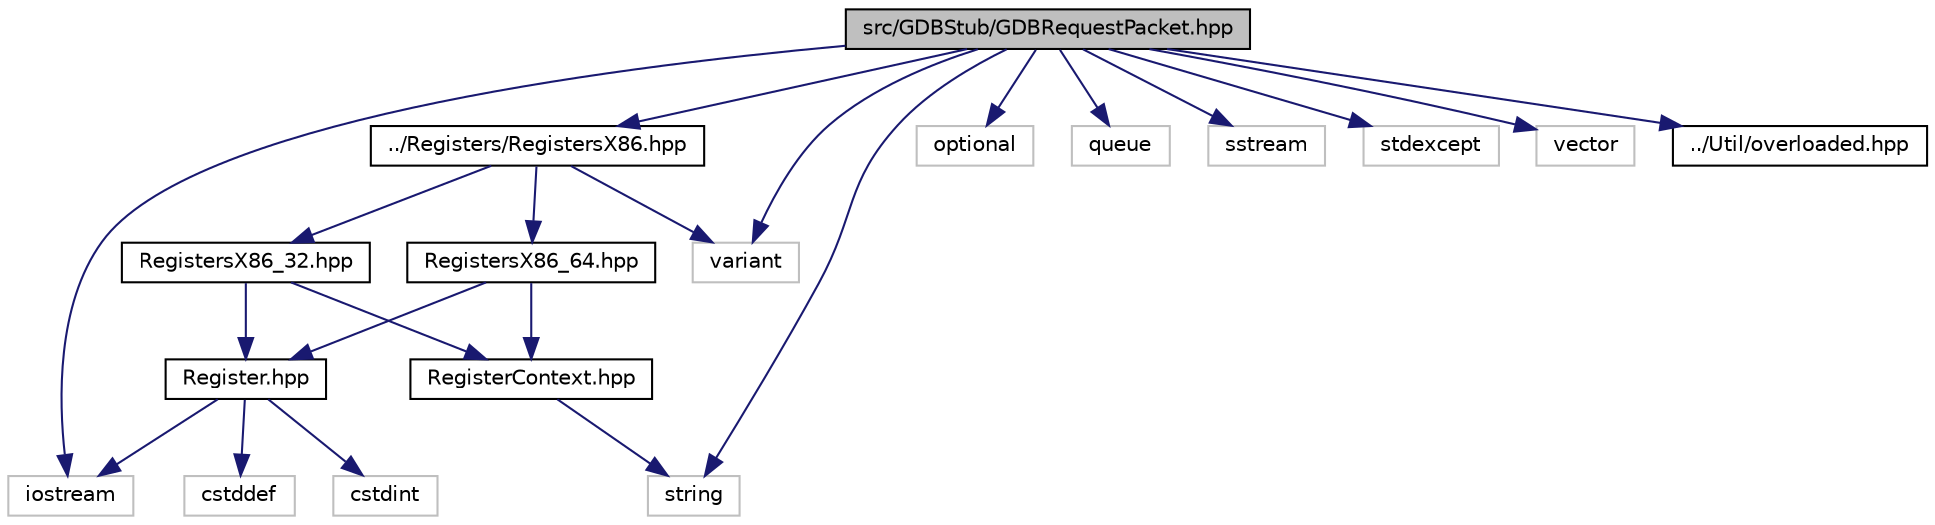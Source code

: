 digraph "src/GDBStub/GDBRequestPacket.hpp"
{
  edge [fontname="Helvetica",fontsize="10",labelfontname="Helvetica",labelfontsize="10"];
  node [fontname="Helvetica",fontsize="10",shape=record];
  Node0 [label="src/GDBStub/GDBRequestPacket.hpp",height=0.2,width=0.4,color="black", fillcolor="grey75", style="filled", fontcolor="black"];
  Node0 -> Node1 [color="midnightblue",fontsize="10",style="solid"];
  Node1 [label="iostream",height=0.2,width=0.4,color="grey75", fillcolor="white", style="filled"];
  Node0 -> Node2 [color="midnightblue",fontsize="10",style="solid"];
  Node2 [label="optional",height=0.2,width=0.4,color="grey75", fillcolor="white", style="filled"];
  Node0 -> Node3 [color="midnightblue",fontsize="10",style="solid"];
  Node3 [label="queue",height=0.2,width=0.4,color="grey75", fillcolor="white", style="filled"];
  Node0 -> Node4 [color="midnightblue",fontsize="10",style="solid"];
  Node4 [label="sstream",height=0.2,width=0.4,color="grey75", fillcolor="white", style="filled"];
  Node0 -> Node5 [color="midnightblue",fontsize="10",style="solid"];
  Node5 [label="stdexcept",height=0.2,width=0.4,color="grey75", fillcolor="white", style="filled"];
  Node0 -> Node6 [color="midnightblue",fontsize="10",style="solid"];
  Node6 [label="string",height=0.2,width=0.4,color="grey75", fillcolor="white", style="filled"];
  Node0 -> Node7 [color="midnightblue",fontsize="10",style="solid"];
  Node7 [label="variant",height=0.2,width=0.4,color="grey75", fillcolor="white", style="filled"];
  Node0 -> Node8 [color="midnightblue",fontsize="10",style="solid"];
  Node8 [label="vector",height=0.2,width=0.4,color="grey75", fillcolor="white", style="filled"];
  Node0 -> Node9 [color="midnightblue",fontsize="10",style="solid"];
  Node9 [label="../Registers/RegistersX86.hpp",height=0.2,width=0.4,color="black", fillcolor="white", style="filled",URL="$_registers_x86_8hpp.html"];
  Node9 -> Node7 [color="midnightblue",fontsize="10",style="solid"];
  Node9 -> Node10 [color="midnightblue",fontsize="10",style="solid"];
  Node10 [label="RegistersX86_32.hpp",height=0.2,width=0.4,color="black", fillcolor="white", style="filled",URL="$_registers_x86__32_8hpp.html"];
  Node10 -> Node11 [color="midnightblue",fontsize="10",style="solid"];
  Node11 [label="Register.hpp",height=0.2,width=0.4,color="black", fillcolor="white", style="filled",URL="$_register_8hpp.html"];
  Node11 -> Node12 [color="midnightblue",fontsize="10",style="solid"];
  Node12 [label="cstddef",height=0.2,width=0.4,color="grey75", fillcolor="white", style="filled"];
  Node11 -> Node13 [color="midnightblue",fontsize="10",style="solid"];
  Node13 [label="cstdint",height=0.2,width=0.4,color="grey75", fillcolor="white", style="filled"];
  Node11 -> Node1 [color="midnightblue",fontsize="10",style="solid"];
  Node10 -> Node14 [color="midnightblue",fontsize="10",style="solid"];
  Node14 [label="RegisterContext.hpp",height=0.2,width=0.4,color="black", fillcolor="white", style="filled",URL="$_register_context_8hpp.html"];
  Node14 -> Node6 [color="midnightblue",fontsize="10",style="solid"];
  Node9 -> Node15 [color="midnightblue",fontsize="10",style="solid"];
  Node15 [label="RegistersX86_64.hpp",height=0.2,width=0.4,color="black", fillcolor="white", style="filled",URL="$_registers_x86__64_8hpp.html"];
  Node15 -> Node11 [color="midnightblue",fontsize="10",style="solid"];
  Node15 -> Node14 [color="midnightblue",fontsize="10",style="solid"];
  Node0 -> Node16 [color="midnightblue",fontsize="10",style="solid"];
  Node16 [label="../Util/overloaded.hpp",height=0.2,width=0.4,color="black", fillcolor="white", style="filled",URL="$overloaded_8hpp.html"];
}
